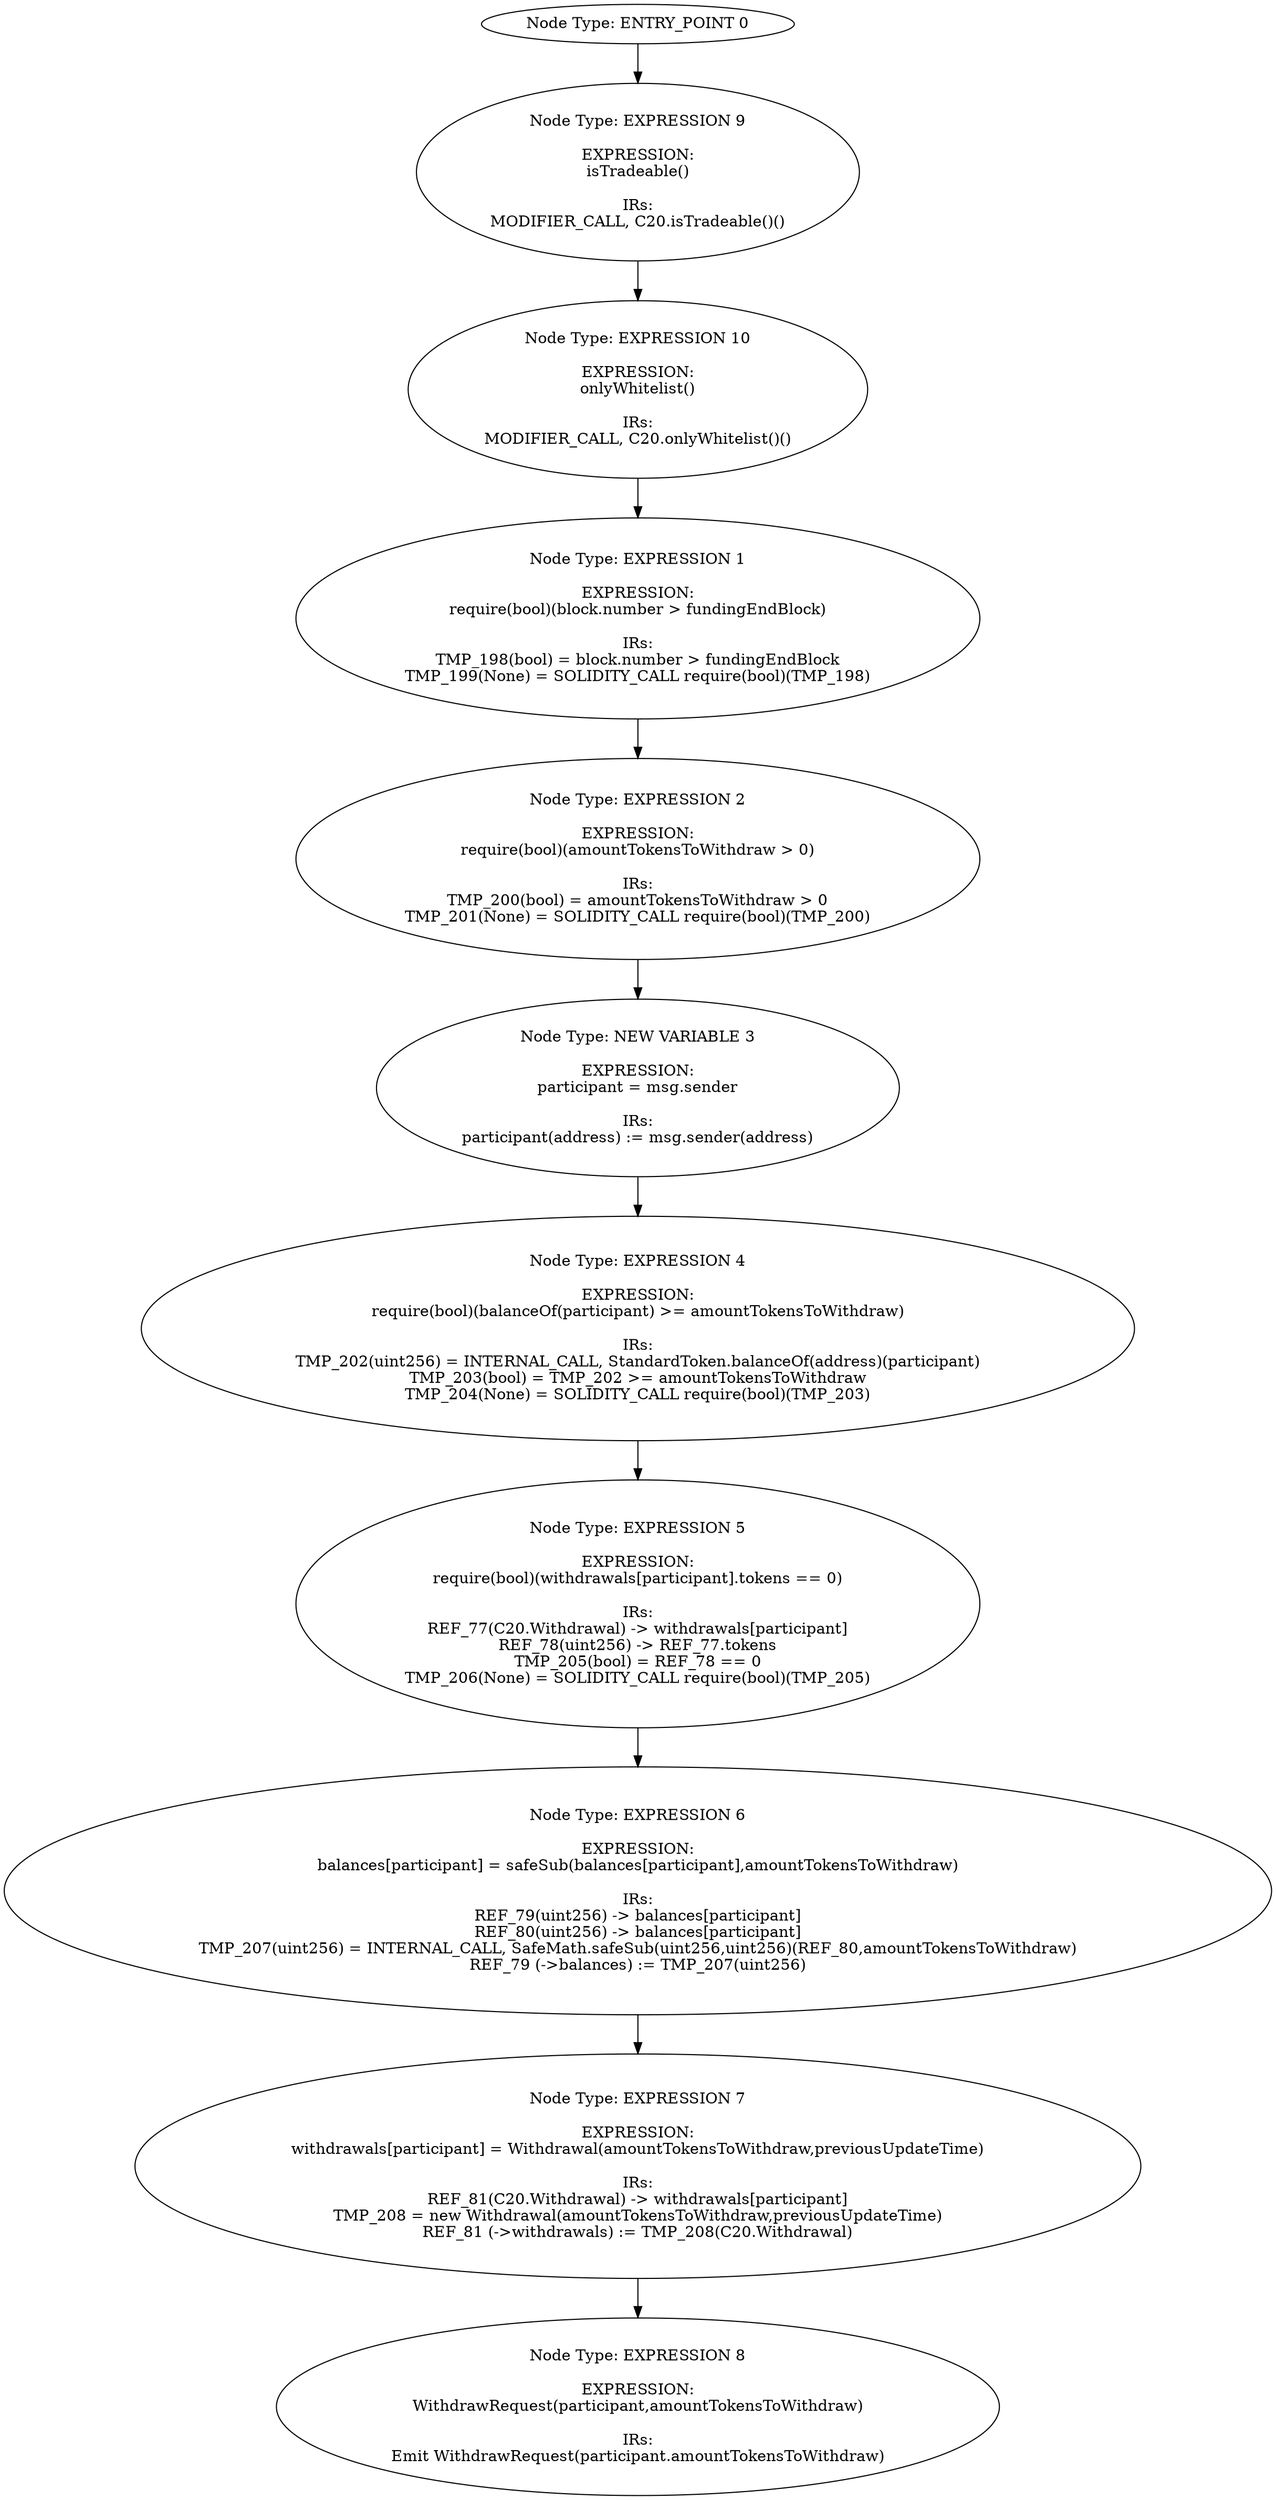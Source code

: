 digraph{
0[label="Node Type: ENTRY_POINT 0
"];
0->9;
1[label="Node Type: EXPRESSION 1

EXPRESSION:
require(bool)(block.number > fundingEndBlock)

IRs:
TMP_198(bool) = block.number > fundingEndBlock
TMP_199(None) = SOLIDITY_CALL require(bool)(TMP_198)"];
1->2;
2[label="Node Type: EXPRESSION 2

EXPRESSION:
require(bool)(amountTokensToWithdraw > 0)

IRs:
TMP_200(bool) = amountTokensToWithdraw > 0
TMP_201(None) = SOLIDITY_CALL require(bool)(TMP_200)"];
2->3;
3[label="Node Type: NEW VARIABLE 3

EXPRESSION:
participant = msg.sender

IRs:
participant(address) := msg.sender(address)"];
3->4;
4[label="Node Type: EXPRESSION 4

EXPRESSION:
require(bool)(balanceOf(participant) >= amountTokensToWithdraw)

IRs:
TMP_202(uint256) = INTERNAL_CALL, StandardToken.balanceOf(address)(participant)
TMP_203(bool) = TMP_202 >= amountTokensToWithdraw
TMP_204(None) = SOLIDITY_CALL require(bool)(TMP_203)"];
4->5;
5[label="Node Type: EXPRESSION 5

EXPRESSION:
require(bool)(withdrawals[participant].tokens == 0)

IRs:
REF_77(C20.Withdrawal) -> withdrawals[participant]
REF_78(uint256) -> REF_77.tokens
TMP_205(bool) = REF_78 == 0
TMP_206(None) = SOLIDITY_CALL require(bool)(TMP_205)"];
5->6;
6[label="Node Type: EXPRESSION 6

EXPRESSION:
balances[participant] = safeSub(balances[participant],amountTokensToWithdraw)

IRs:
REF_79(uint256) -> balances[participant]
REF_80(uint256) -> balances[participant]
TMP_207(uint256) = INTERNAL_CALL, SafeMath.safeSub(uint256,uint256)(REF_80,amountTokensToWithdraw)
REF_79 (->balances) := TMP_207(uint256)"];
6->7;
7[label="Node Type: EXPRESSION 7

EXPRESSION:
withdrawals[participant] = Withdrawal(amountTokensToWithdraw,previousUpdateTime)

IRs:
REF_81(C20.Withdrawal) -> withdrawals[participant]
TMP_208 = new Withdrawal(amountTokensToWithdraw,previousUpdateTime)
REF_81 (->withdrawals) := TMP_208(C20.Withdrawal)"];
7->8;
8[label="Node Type: EXPRESSION 8

EXPRESSION:
WithdrawRequest(participant,amountTokensToWithdraw)

IRs:
Emit WithdrawRequest(participant.amountTokensToWithdraw)"];
9[label="Node Type: EXPRESSION 9

EXPRESSION:
isTradeable()

IRs:
MODIFIER_CALL, C20.isTradeable()()"];
9->10;
10[label="Node Type: EXPRESSION 10

EXPRESSION:
onlyWhitelist()

IRs:
MODIFIER_CALL, C20.onlyWhitelist()()"];
10->1;
}

